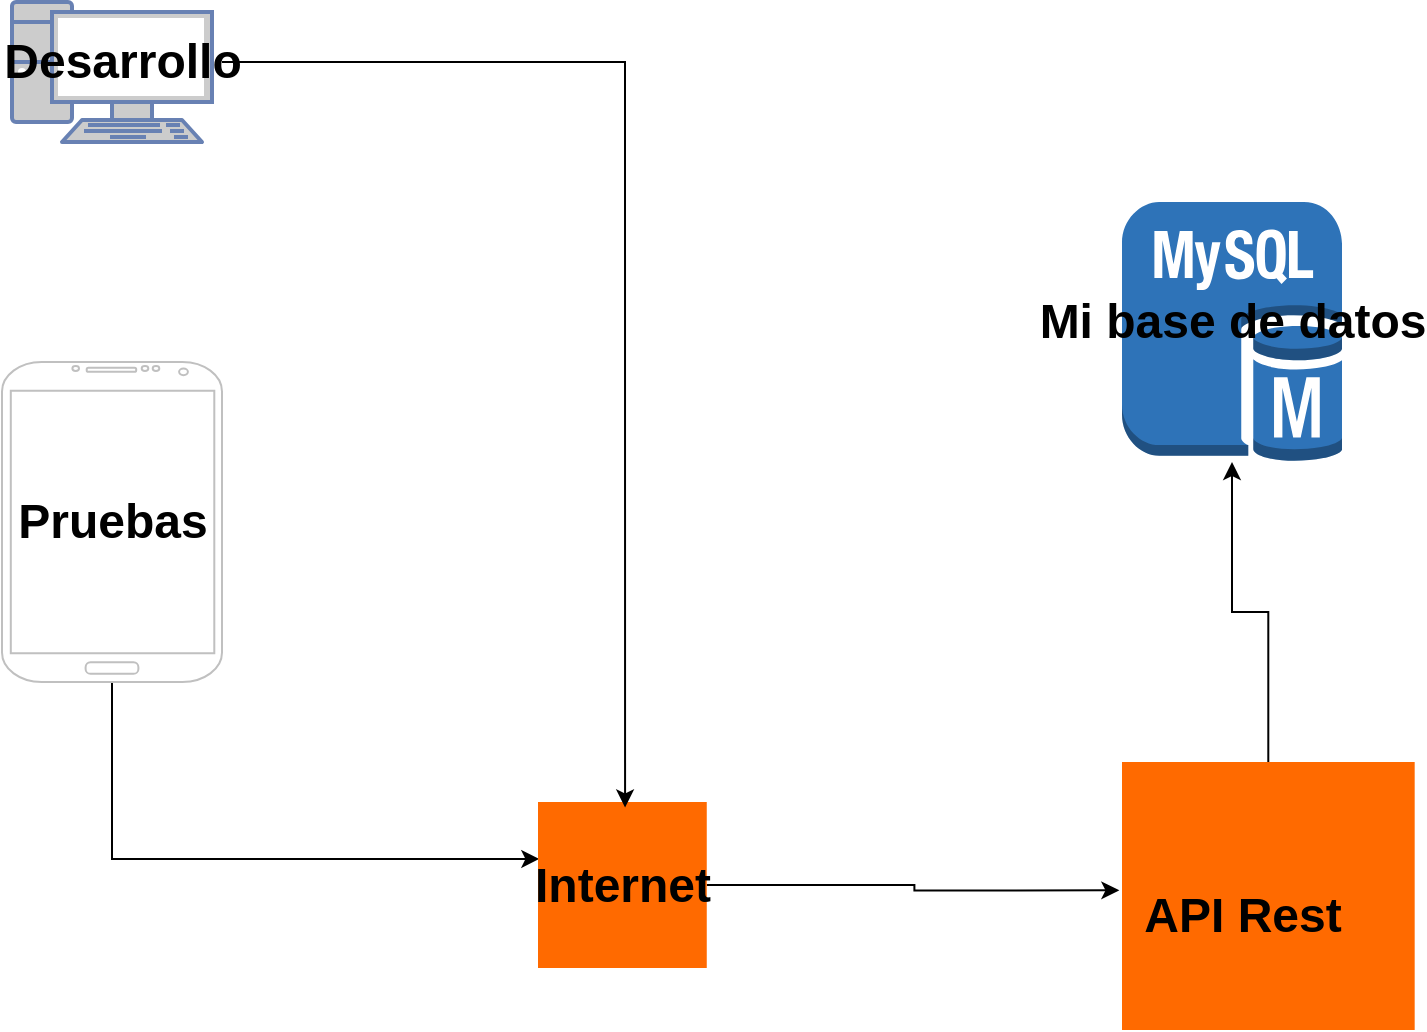 <mxfile version="26.1.0">
  <diagram name="Página-1" id="E0A4AZ30XQDf7dVgS3Dl">
    <mxGraphModel dx="1257" dy="723" grid="1" gridSize="10" guides="1" tooltips="1" connect="1" arrows="1" fold="1" page="1" pageScale="1" pageWidth="827" pageHeight="1169" math="0" shadow="0">
      <root>
        <mxCell id="0" />
        <mxCell id="1" parent="0" />
        <mxCell id="8vU6qItcVJkzjO-NQYtv-19" style="edgeStyle=orthogonalEdgeStyle;rounded=0;orthogonalLoop=1;jettySize=auto;html=1;entryX=0.008;entryY=0.343;entryDx=0;entryDy=0;entryPerimeter=0;" edge="1" parent="1" source="8vU6qItcVJkzjO-NQYtv-8" target="8vU6qItcVJkzjO-NQYtv-15">
          <mxGeometry relative="1" as="geometry">
            <mxPoint x="330" y="520" as="targetPoint" />
            <Array as="points">
              <mxPoint x="135" y="509" />
            </Array>
          </mxGeometry>
        </mxCell>
        <mxCell id="8vU6qItcVJkzjO-NQYtv-8" value="" style="verticalLabelPosition=bottom;verticalAlign=top;html=1;shadow=0;dashed=0;strokeWidth=1;shape=mxgraph.android.phone2;strokeColor=#c0c0c0;" vertex="1" parent="1">
          <mxGeometry x="80" y="260" width="110" height="160" as="geometry" />
        </mxCell>
        <mxCell id="8vU6qItcVJkzjO-NQYtv-9" value="Pruebas" style="text;strokeColor=none;fillColor=none;html=1;fontSize=24;fontStyle=1;verticalAlign=middle;align=center;" vertex="1" parent="1">
          <mxGeometry x="85" y="320" width="100" height="40" as="geometry" />
        </mxCell>
        <mxCell id="8vU6qItcVJkzjO-NQYtv-10" value="" style="fontColor=#0066CC;verticalAlign=top;verticalLabelPosition=bottom;labelPosition=center;align=center;html=1;outlineConnect=0;fillColor=#CCCCCC;strokeColor=#6881B3;gradientColor=none;gradientDirection=north;strokeWidth=2;shape=mxgraph.networks.pc;" vertex="1" parent="1">
          <mxGeometry x="85" y="80" width="100" height="70" as="geometry" />
        </mxCell>
        <mxCell id="8vU6qItcVJkzjO-NQYtv-12" value="Desarrollo" style="text;strokeColor=none;fillColor=none;html=1;fontSize=24;fontStyle=1;verticalAlign=middle;align=center;" vertex="1" parent="1">
          <mxGeometry x="90" y="90" width="100" height="40" as="geometry" />
        </mxCell>
        <mxCell id="8vU6qItcVJkzjO-NQYtv-23" style="edgeStyle=orthogonalEdgeStyle;rounded=0;orthogonalLoop=1;jettySize=auto;html=1;" edge="1" parent="1" source="8vU6qItcVJkzjO-NQYtv-13" target="8vU6qItcVJkzjO-NQYtv-21">
          <mxGeometry relative="1" as="geometry" />
        </mxCell>
        <mxCell id="8vU6qItcVJkzjO-NQYtv-13" value="" style="points=[];aspect=fixed;html=1;align=center;shadow=0;dashed=0;fillColor=#FF6A00;strokeColor=none;shape=mxgraph.alibaba_cloud.cwh_cloud_web_hosting;" vertex="1" parent="1">
          <mxGeometry x="640" y="460" width="146.34" height="134" as="geometry" />
        </mxCell>
        <mxCell id="8vU6qItcVJkzjO-NQYtv-14" value="API Rest" style="text;strokeColor=none;fillColor=none;html=1;fontSize=24;fontStyle=1;verticalAlign=middle;align=center;" vertex="1" parent="1">
          <mxGeometry x="650" y="517" width="100" height="40" as="geometry" />
        </mxCell>
        <mxCell id="8vU6qItcVJkzjO-NQYtv-20" style="edgeStyle=orthogonalEdgeStyle;rounded=0;orthogonalLoop=1;jettySize=auto;html=1;entryX=-0.009;entryY=0.479;entryDx=0;entryDy=0;entryPerimeter=0;" edge="1" parent="1" source="8vU6qItcVJkzjO-NQYtv-15" target="8vU6qItcVJkzjO-NQYtv-13">
          <mxGeometry relative="1" as="geometry">
            <mxPoint x="620" y="521.5" as="targetPoint" />
          </mxGeometry>
        </mxCell>
        <mxCell id="8vU6qItcVJkzjO-NQYtv-15" value="" style="points=[];aspect=fixed;html=1;align=center;shadow=0;dashed=0;fillColor=#FF6A00;strokeColor=none;shape=mxgraph.alibaba_cloud.uis_ultimate_internet_service;" vertex="1" parent="1">
          <mxGeometry x="348" y="480" width="84.38" height="83" as="geometry" />
        </mxCell>
        <mxCell id="8vU6qItcVJkzjO-NQYtv-16" value="Internet" style="text;strokeColor=none;fillColor=none;html=1;fontSize=24;fontStyle=1;verticalAlign=middle;align=center;" vertex="1" parent="1">
          <mxGeometry x="340" y="502" width="100" height="40" as="geometry" />
        </mxCell>
        <mxCell id="8vU6qItcVJkzjO-NQYtv-17" style="edgeStyle=orthogonalEdgeStyle;rounded=0;orthogonalLoop=1;jettySize=auto;html=1;entryX=0.516;entryY=0.033;entryDx=0;entryDy=0;entryPerimeter=0;" edge="1" parent="1" source="8vU6qItcVJkzjO-NQYtv-12" target="8vU6qItcVJkzjO-NQYtv-15">
          <mxGeometry relative="1" as="geometry">
            <mxPoint x="390" y="470" as="targetPoint" />
          </mxGeometry>
        </mxCell>
        <mxCell id="8vU6qItcVJkzjO-NQYtv-21" value="" style="outlineConnect=0;dashed=0;verticalLabelPosition=bottom;verticalAlign=top;align=center;html=1;shape=mxgraph.aws3.mysql_db_instance;fillColor=#2E73B8;gradientColor=none;" vertex="1" parent="1">
          <mxGeometry x="640" y="180" width="110" height="130" as="geometry" />
        </mxCell>
        <mxCell id="8vU6qItcVJkzjO-NQYtv-22" value="Mi base de datos" style="text;strokeColor=none;fillColor=none;html=1;fontSize=24;fontStyle=1;verticalAlign=middle;align=center;" vertex="1" parent="1">
          <mxGeometry x="645" y="220" width="100" height="40" as="geometry" />
        </mxCell>
      </root>
    </mxGraphModel>
  </diagram>
</mxfile>
